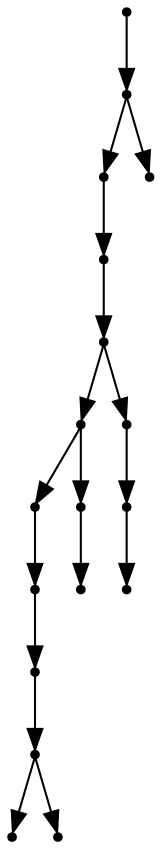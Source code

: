 digraph {
  17 [shape=point];
  16 [shape=point];
  14 [shape=point];
  13 [shape=point];
  12 [shape=point];
  8 [shape=point];
  5 [shape=point];
  4 [shape=point];
  3 [shape=point];
  2 [shape=point];
  0 [shape=point];
  1 [shape=point];
  7 [shape=point];
  6 [shape=point];
  11 [shape=point];
  10 [shape=point];
  9 [shape=point];
  15 [shape=point];
17 -> 16;
16 -> 14;
14 -> 13;
13 -> 12;
12 -> 8;
8 -> 5;
5 -> 4;
4 -> 3;
3 -> 2;
2 -> 0;
2 -> 1;
8 -> 7;
7 -> 6;
12 -> 11;
11 -> 10;
10 -> 9;
16 -> 15;
}
